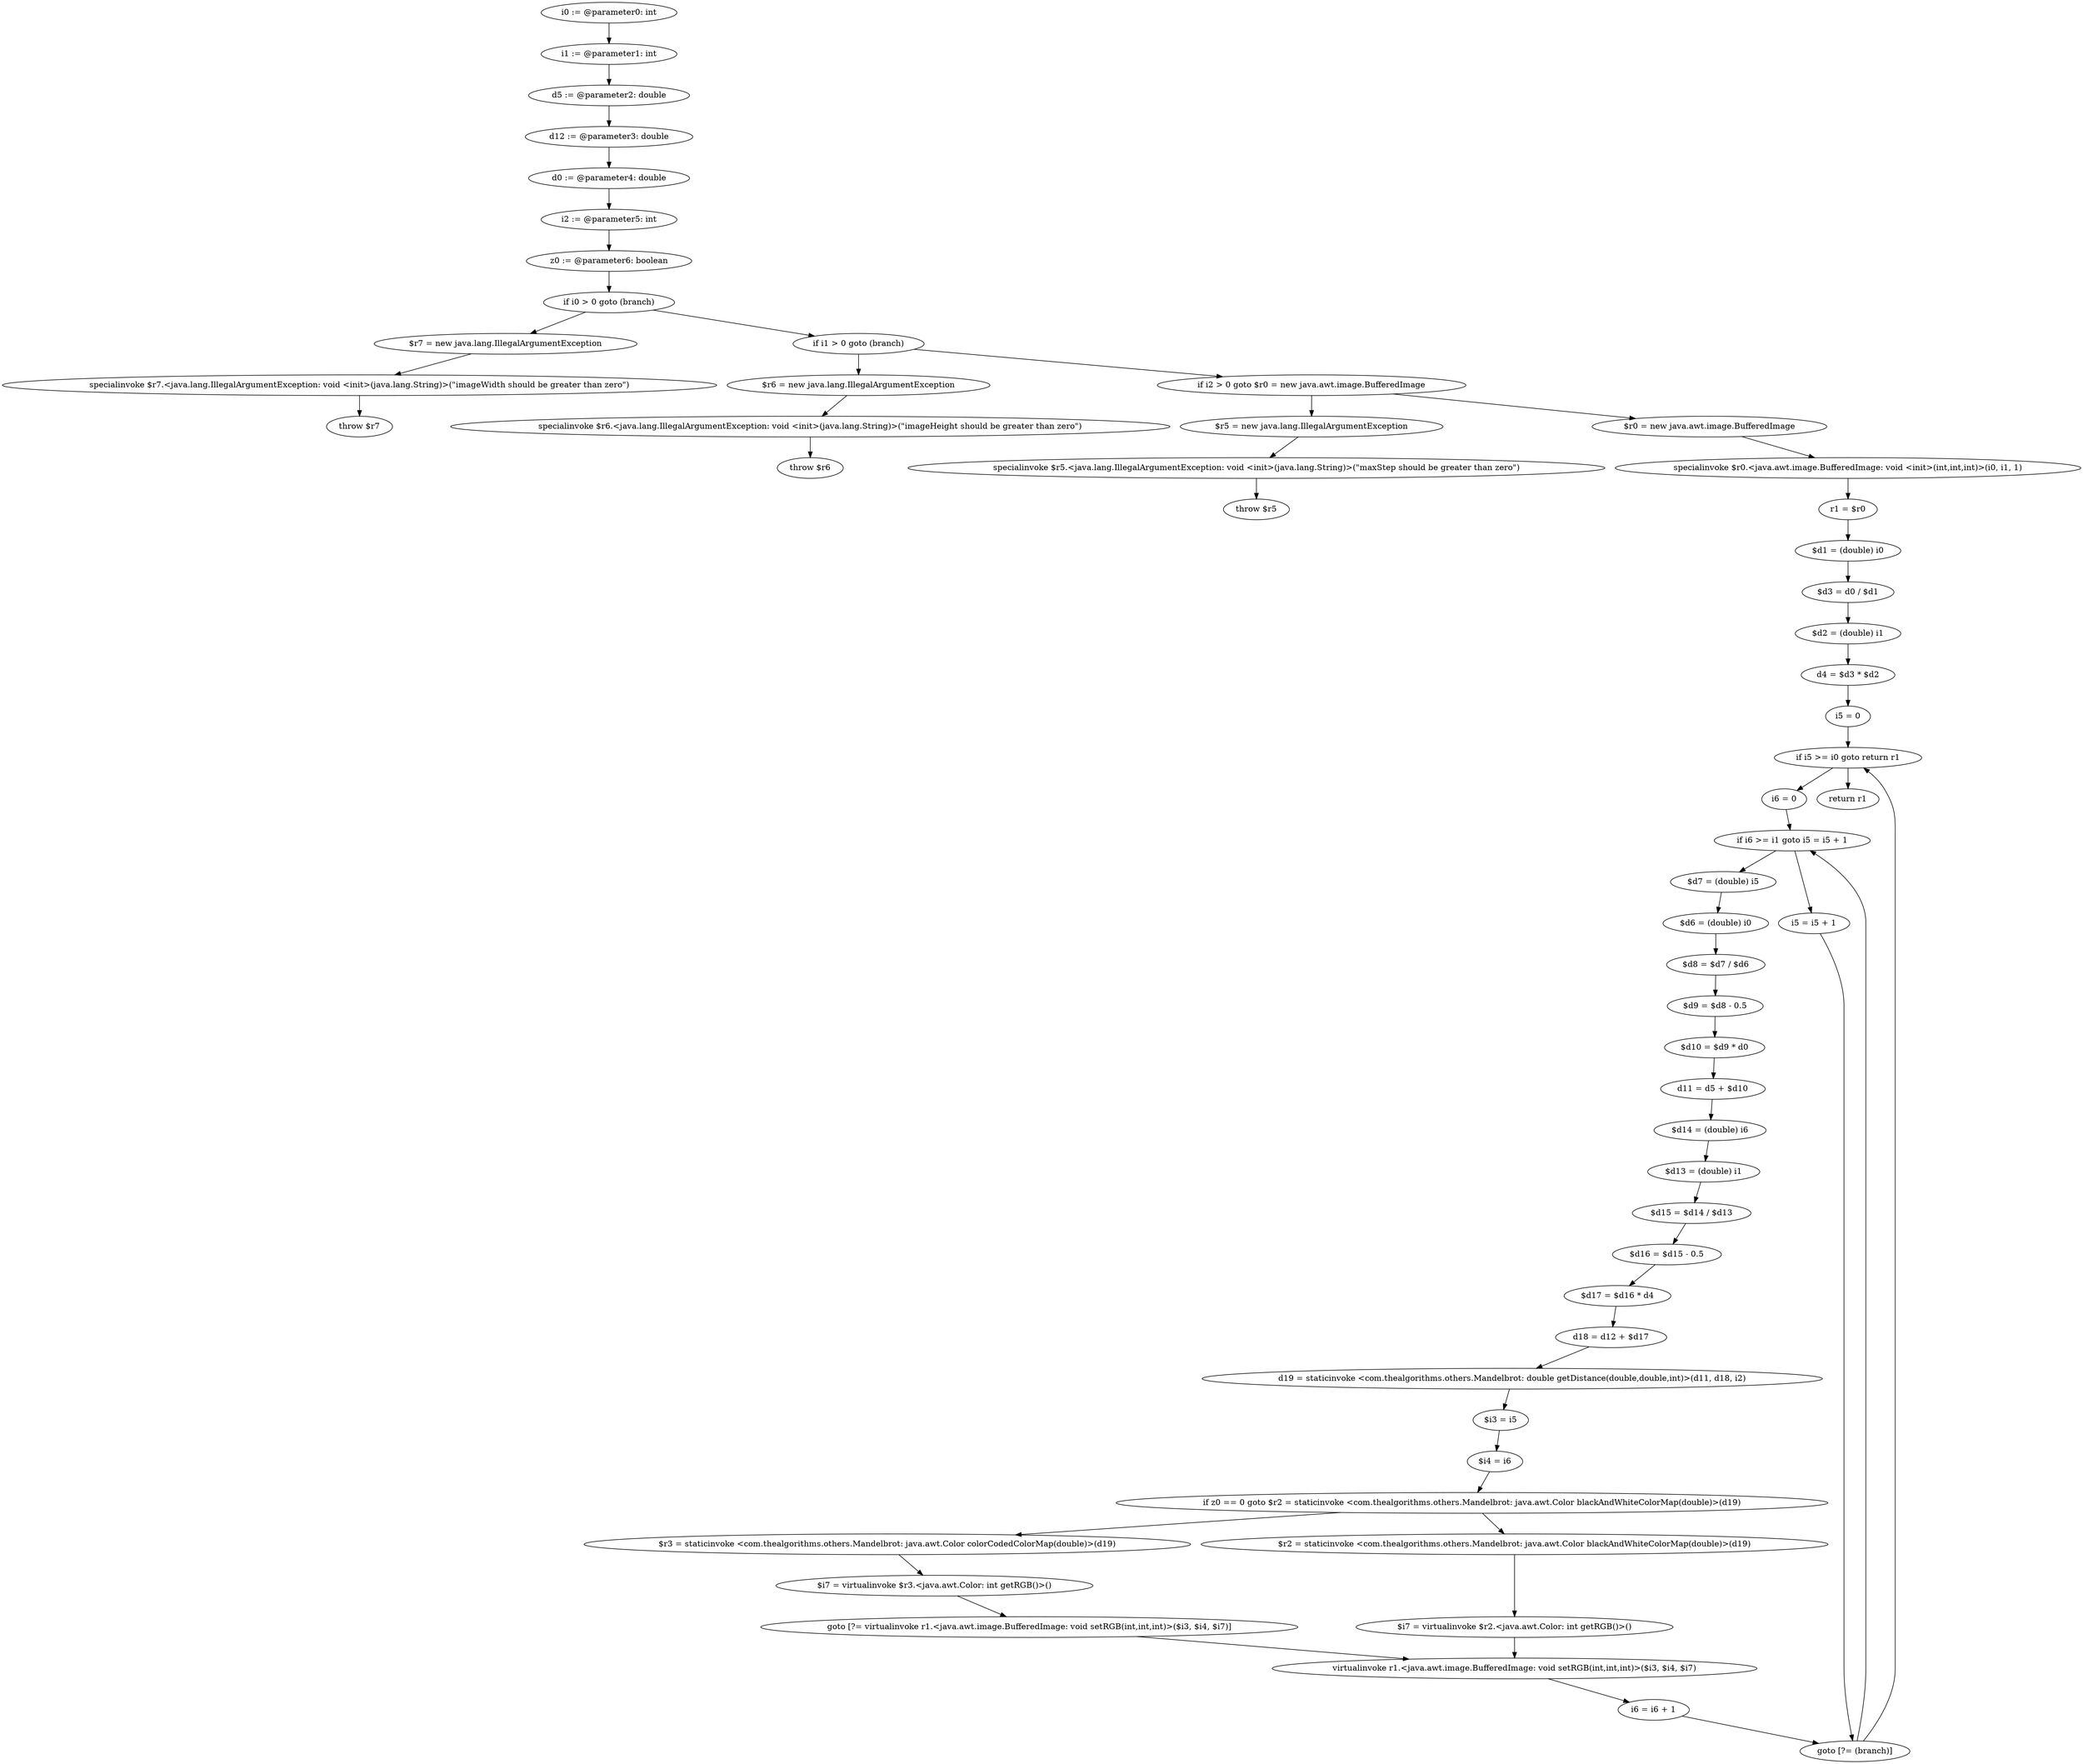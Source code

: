 digraph "unitGraph" {
    "i0 := @parameter0: int"
    "i1 := @parameter1: int"
    "d5 := @parameter2: double"
    "d12 := @parameter3: double"
    "d0 := @parameter4: double"
    "i2 := @parameter5: int"
    "z0 := @parameter6: boolean"
    "if i0 > 0 goto (branch)"
    "$r7 = new java.lang.IllegalArgumentException"
    "specialinvoke $r7.<java.lang.IllegalArgumentException: void <init>(java.lang.String)>(\"imageWidth should be greater than zero\")"
    "throw $r7"
    "if i1 > 0 goto (branch)"
    "$r6 = new java.lang.IllegalArgumentException"
    "specialinvoke $r6.<java.lang.IllegalArgumentException: void <init>(java.lang.String)>(\"imageHeight should be greater than zero\")"
    "throw $r6"
    "if i2 > 0 goto $r0 = new java.awt.image.BufferedImage"
    "$r5 = new java.lang.IllegalArgumentException"
    "specialinvoke $r5.<java.lang.IllegalArgumentException: void <init>(java.lang.String)>(\"maxStep should be greater than zero\")"
    "throw $r5"
    "$r0 = new java.awt.image.BufferedImage"
    "specialinvoke $r0.<java.awt.image.BufferedImage: void <init>(int,int,int)>(i0, i1, 1)"
    "r1 = $r0"
    "$d1 = (double) i0"
    "$d3 = d0 / $d1"
    "$d2 = (double) i1"
    "d4 = $d3 * $d2"
    "i5 = 0"
    "if i5 >= i0 goto return r1"
    "i6 = 0"
    "if i6 >= i1 goto i5 = i5 + 1"
    "$d7 = (double) i5"
    "$d6 = (double) i0"
    "$d8 = $d7 / $d6"
    "$d9 = $d8 - 0.5"
    "$d10 = $d9 * d0"
    "d11 = d5 + $d10"
    "$d14 = (double) i6"
    "$d13 = (double) i1"
    "$d15 = $d14 / $d13"
    "$d16 = $d15 - 0.5"
    "$d17 = $d16 * d4"
    "d18 = d12 + $d17"
    "d19 = staticinvoke <com.thealgorithms.others.Mandelbrot: double getDistance(double,double,int)>(d11, d18, i2)"
    "$i3 = i5"
    "$i4 = i6"
    "if z0 == 0 goto $r2 = staticinvoke <com.thealgorithms.others.Mandelbrot: java.awt.Color blackAndWhiteColorMap(double)>(d19)"
    "$r3 = staticinvoke <com.thealgorithms.others.Mandelbrot: java.awt.Color colorCodedColorMap(double)>(d19)"
    "$i7 = virtualinvoke $r3.<java.awt.Color: int getRGB()>()"
    "goto [?= virtualinvoke r1.<java.awt.image.BufferedImage: void setRGB(int,int,int)>($i3, $i4, $i7)]"
    "$r2 = staticinvoke <com.thealgorithms.others.Mandelbrot: java.awt.Color blackAndWhiteColorMap(double)>(d19)"
    "$i7 = virtualinvoke $r2.<java.awt.Color: int getRGB()>()"
    "virtualinvoke r1.<java.awt.image.BufferedImage: void setRGB(int,int,int)>($i3, $i4, $i7)"
    "i6 = i6 + 1"
    "goto [?= (branch)]"
    "i5 = i5 + 1"
    "return r1"
    "i0 := @parameter0: int"->"i1 := @parameter1: int";
    "i1 := @parameter1: int"->"d5 := @parameter2: double";
    "d5 := @parameter2: double"->"d12 := @parameter3: double";
    "d12 := @parameter3: double"->"d0 := @parameter4: double";
    "d0 := @parameter4: double"->"i2 := @parameter5: int";
    "i2 := @parameter5: int"->"z0 := @parameter6: boolean";
    "z0 := @parameter6: boolean"->"if i0 > 0 goto (branch)";
    "if i0 > 0 goto (branch)"->"$r7 = new java.lang.IllegalArgumentException";
    "if i0 > 0 goto (branch)"->"if i1 > 0 goto (branch)";
    "$r7 = new java.lang.IllegalArgumentException"->"specialinvoke $r7.<java.lang.IllegalArgumentException: void <init>(java.lang.String)>(\"imageWidth should be greater than zero\")";
    "specialinvoke $r7.<java.lang.IllegalArgumentException: void <init>(java.lang.String)>(\"imageWidth should be greater than zero\")"->"throw $r7";
    "if i1 > 0 goto (branch)"->"$r6 = new java.lang.IllegalArgumentException";
    "if i1 > 0 goto (branch)"->"if i2 > 0 goto $r0 = new java.awt.image.BufferedImage";
    "$r6 = new java.lang.IllegalArgumentException"->"specialinvoke $r6.<java.lang.IllegalArgumentException: void <init>(java.lang.String)>(\"imageHeight should be greater than zero\")";
    "specialinvoke $r6.<java.lang.IllegalArgumentException: void <init>(java.lang.String)>(\"imageHeight should be greater than zero\")"->"throw $r6";
    "if i2 > 0 goto $r0 = new java.awt.image.BufferedImage"->"$r5 = new java.lang.IllegalArgumentException";
    "if i2 > 0 goto $r0 = new java.awt.image.BufferedImage"->"$r0 = new java.awt.image.BufferedImage";
    "$r5 = new java.lang.IllegalArgumentException"->"specialinvoke $r5.<java.lang.IllegalArgumentException: void <init>(java.lang.String)>(\"maxStep should be greater than zero\")";
    "specialinvoke $r5.<java.lang.IllegalArgumentException: void <init>(java.lang.String)>(\"maxStep should be greater than zero\")"->"throw $r5";
    "$r0 = new java.awt.image.BufferedImage"->"specialinvoke $r0.<java.awt.image.BufferedImage: void <init>(int,int,int)>(i0, i1, 1)";
    "specialinvoke $r0.<java.awt.image.BufferedImage: void <init>(int,int,int)>(i0, i1, 1)"->"r1 = $r0";
    "r1 = $r0"->"$d1 = (double) i0";
    "$d1 = (double) i0"->"$d3 = d0 / $d1";
    "$d3 = d0 / $d1"->"$d2 = (double) i1";
    "$d2 = (double) i1"->"d4 = $d3 * $d2";
    "d4 = $d3 * $d2"->"i5 = 0";
    "i5 = 0"->"if i5 >= i0 goto return r1";
    "if i5 >= i0 goto return r1"->"i6 = 0";
    "if i5 >= i0 goto return r1"->"return r1";
    "i6 = 0"->"if i6 >= i1 goto i5 = i5 + 1";
    "if i6 >= i1 goto i5 = i5 + 1"->"$d7 = (double) i5";
    "if i6 >= i1 goto i5 = i5 + 1"->"i5 = i5 + 1";
    "$d7 = (double) i5"->"$d6 = (double) i0";
    "$d6 = (double) i0"->"$d8 = $d7 / $d6";
    "$d8 = $d7 / $d6"->"$d9 = $d8 - 0.5";
    "$d9 = $d8 - 0.5"->"$d10 = $d9 * d0";
    "$d10 = $d9 * d0"->"d11 = d5 + $d10";
    "d11 = d5 + $d10"->"$d14 = (double) i6";
    "$d14 = (double) i6"->"$d13 = (double) i1";
    "$d13 = (double) i1"->"$d15 = $d14 / $d13";
    "$d15 = $d14 / $d13"->"$d16 = $d15 - 0.5";
    "$d16 = $d15 - 0.5"->"$d17 = $d16 * d4";
    "$d17 = $d16 * d4"->"d18 = d12 + $d17";
    "d18 = d12 + $d17"->"d19 = staticinvoke <com.thealgorithms.others.Mandelbrot: double getDistance(double,double,int)>(d11, d18, i2)";
    "d19 = staticinvoke <com.thealgorithms.others.Mandelbrot: double getDistance(double,double,int)>(d11, d18, i2)"->"$i3 = i5";
    "$i3 = i5"->"$i4 = i6";
    "$i4 = i6"->"if z0 == 0 goto $r2 = staticinvoke <com.thealgorithms.others.Mandelbrot: java.awt.Color blackAndWhiteColorMap(double)>(d19)";
    "if z0 == 0 goto $r2 = staticinvoke <com.thealgorithms.others.Mandelbrot: java.awt.Color blackAndWhiteColorMap(double)>(d19)"->"$r3 = staticinvoke <com.thealgorithms.others.Mandelbrot: java.awt.Color colorCodedColorMap(double)>(d19)";
    "if z0 == 0 goto $r2 = staticinvoke <com.thealgorithms.others.Mandelbrot: java.awt.Color blackAndWhiteColorMap(double)>(d19)"->"$r2 = staticinvoke <com.thealgorithms.others.Mandelbrot: java.awt.Color blackAndWhiteColorMap(double)>(d19)";
    "$r3 = staticinvoke <com.thealgorithms.others.Mandelbrot: java.awt.Color colorCodedColorMap(double)>(d19)"->"$i7 = virtualinvoke $r3.<java.awt.Color: int getRGB()>()";
    "$i7 = virtualinvoke $r3.<java.awt.Color: int getRGB()>()"->"goto [?= virtualinvoke r1.<java.awt.image.BufferedImage: void setRGB(int,int,int)>($i3, $i4, $i7)]";
    "goto [?= virtualinvoke r1.<java.awt.image.BufferedImage: void setRGB(int,int,int)>($i3, $i4, $i7)]"->"virtualinvoke r1.<java.awt.image.BufferedImage: void setRGB(int,int,int)>($i3, $i4, $i7)";
    "$r2 = staticinvoke <com.thealgorithms.others.Mandelbrot: java.awt.Color blackAndWhiteColorMap(double)>(d19)"->"$i7 = virtualinvoke $r2.<java.awt.Color: int getRGB()>()";
    "$i7 = virtualinvoke $r2.<java.awt.Color: int getRGB()>()"->"virtualinvoke r1.<java.awt.image.BufferedImage: void setRGB(int,int,int)>($i3, $i4, $i7)";
    "virtualinvoke r1.<java.awt.image.BufferedImage: void setRGB(int,int,int)>($i3, $i4, $i7)"->"i6 = i6 + 1";
    "i6 = i6 + 1"->"goto [?= (branch)]";
    "goto [?= (branch)]"->"if i6 >= i1 goto i5 = i5 + 1";
    "i5 = i5 + 1"->"goto [?= (branch)]";
    "goto [?= (branch)]"->"if i5 >= i0 goto return r1";
}
